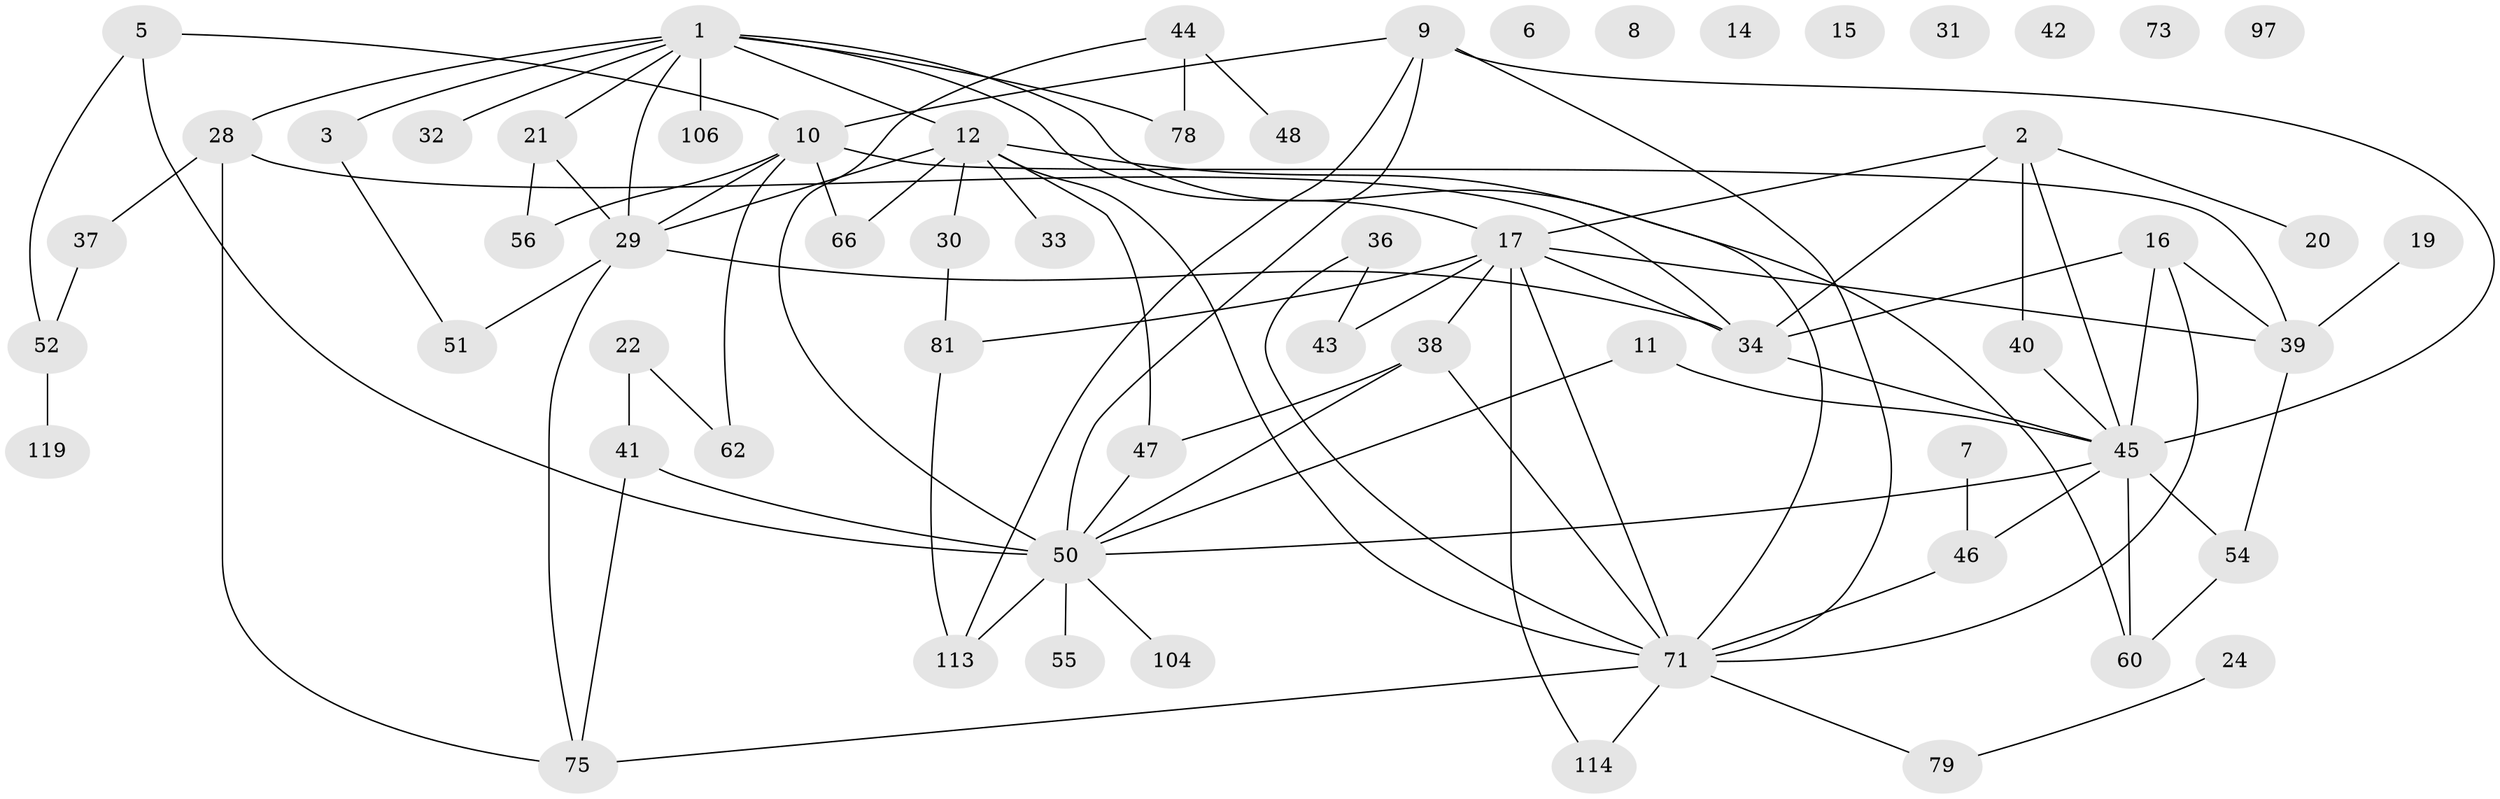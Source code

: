 // original degree distribution, {4: 0.13008130081300814, 2: 0.34146341463414637, 5: 0.04878048780487805, 1: 0.17886178861788618, 0: 0.056910569105691054, 6: 0.04065040650406504, 3: 0.1951219512195122, 8: 0.008130081300813009}
// Generated by graph-tools (version 1.1) at 2025/13/03/09/25 04:13:08]
// undirected, 61 vertices, 92 edges
graph export_dot {
graph [start="1"]
  node [color=gray90,style=filled];
  1 [super="+18+25"];
  2 [super="+4"];
  3;
  5 [super="+26"];
  6;
  7 [super="+93"];
  8;
  9 [super="+13+49+35"];
  10 [super="+89"];
  11;
  12 [super="+107+27"];
  14;
  15 [super="+102"];
  16 [super="+23+68"];
  17 [super="+80+70"];
  19 [super="+118"];
  20;
  21;
  22 [super="+63+61"];
  24 [super="+58"];
  28;
  29 [super="+86"];
  30 [super="+112"];
  31;
  32;
  33;
  34 [super="+100+69"];
  36;
  37 [super="+122"];
  38 [super="+67+65"];
  39 [super="+121+87"];
  40;
  41 [super="+82"];
  42;
  43;
  44;
  45 [super="+91+117+64"];
  46;
  47;
  48;
  50 [super="+101+53+99"];
  51 [super="+83"];
  52 [super="+57"];
  54 [super="+90+59"];
  55 [super="+84"];
  56;
  60;
  62;
  66;
  71 [super="+72"];
  73;
  75 [super="+94"];
  78 [super="+108"];
  79;
  81 [super="+95"];
  97;
  104;
  106;
  113 [super="+116+115"];
  114 [super="+120"];
  119;
  1 -- 29;
  1 -- 32;
  1 -- 3;
  1 -- 106;
  1 -- 21;
  1 -- 28;
  1 -- 17;
  1 -- 12 [weight=2];
  1 -- 71;
  1 -- 78;
  2 -- 40;
  2 -- 17;
  2 -- 34;
  2 -- 20;
  2 -- 45;
  3 -- 51;
  5 -- 10;
  5 -- 52;
  5 -- 50;
  7 -- 46;
  9 -- 10;
  9 -- 45;
  9 -- 50;
  9 -- 113;
  9 -- 71;
  10 -- 56;
  10 -- 62;
  10 -- 66;
  10 -- 29;
  10 -- 39;
  11 -- 50;
  11 -- 45;
  12 -- 66;
  12 -- 71;
  12 -- 60;
  12 -- 47;
  12 -- 33;
  12 -- 29;
  12 -- 30;
  16 -- 34;
  16 -- 45;
  16 -- 71;
  16 -- 39;
  17 -- 114;
  17 -- 81;
  17 -- 39;
  17 -- 43;
  17 -- 71;
  17 -- 34;
  17 -- 38;
  19 -- 39;
  21 -- 56;
  21 -- 29;
  22 -- 41;
  22 -- 62;
  24 -- 79;
  28 -- 37;
  28 -- 75;
  28 -- 34;
  29 -- 34;
  29 -- 75;
  29 -- 51;
  30 -- 81;
  34 -- 45;
  36 -- 43;
  36 -- 71;
  37 -- 52;
  38 -- 47;
  38 -- 71;
  38 -- 50;
  39 -- 54;
  40 -- 45;
  41 -- 75;
  41 -- 50;
  44 -- 48;
  44 -- 50;
  44 -- 78;
  45 -- 46;
  45 -- 60;
  45 -- 54;
  45 -- 50;
  46 -- 71;
  47 -- 50;
  50 -- 113;
  50 -- 104;
  50 -- 55;
  52 -- 119;
  54 -- 60;
  71 -- 75;
  71 -- 79;
  71 -- 114;
  81 -- 113;
}
